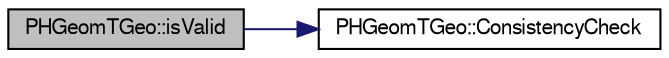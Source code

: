 digraph "PHGeomTGeo::isValid"
{
  bgcolor="transparent";
  edge [fontname="FreeSans",fontsize="10",labelfontname="FreeSans",labelfontsize="10"];
  node [fontname="FreeSans",fontsize="10",shape=record];
  rankdir="LR";
  Node1 [label="PHGeomTGeo::isValid",height=0.2,width=0.4,color="black", fillcolor="grey75", style="filled" fontcolor="black"];
  Node1 -> Node2 [color="midnightblue",fontsize="10",style="solid",fontname="FreeSans"];
  Node2 [label="PHGeomTGeo::ConsistencyCheck",height=0.2,width=0.4,color="black",URL="$d7/d6d/classPHGeomTGeo.html#af37739b87530fe2bbd5d8d03098c1821"];
}
